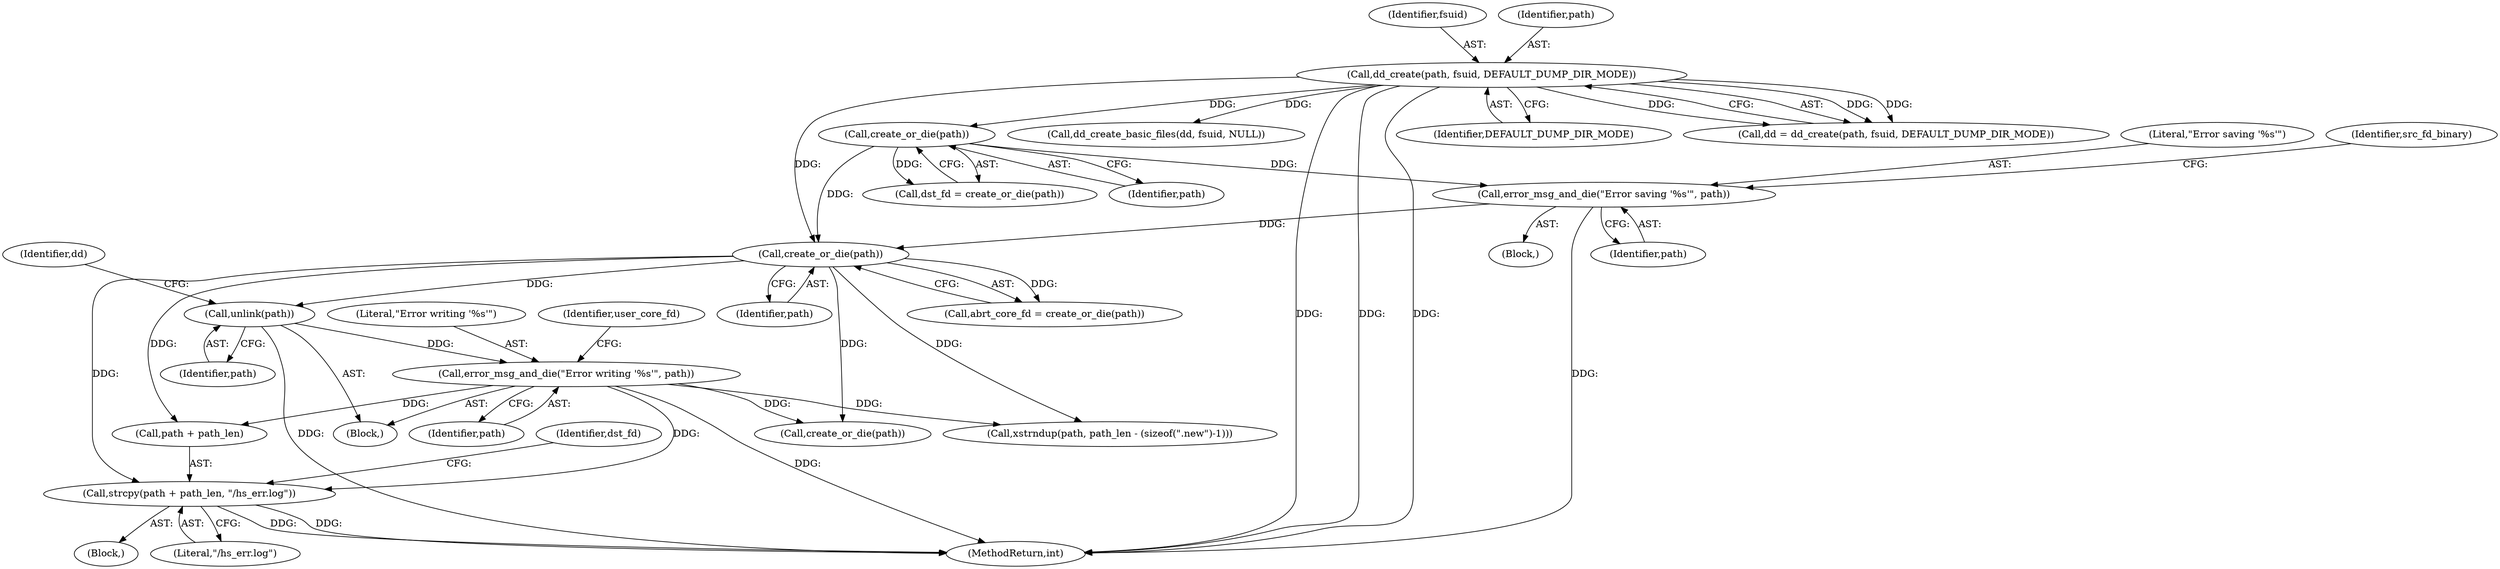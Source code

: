 digraph "0_abrt_4f2c1ddd3e3b81d2d5146b883115371f1cada9f9@API" {
"1001002" [label="(Call,strcpy(path + path_len, \"/hs_err.log\"))"];
"1000892" [label="(Call,create_or_die(path))"];
"1000884" [label="(Call,error_msg_and_die(\"Error saving '%s'\", path))"];
"1000858" [label="(Call,create_or_die(path))"];
"1000618" [label="(Call,dd_create(path, fsuid, DEFAULT_DUMP_DIR_MODE))"];
"1000930" [label="(Call,error_msg_and_die(\"Error writing '%s'\", path))"];
"1000917" [label="(Call,unlink(path))"];
"1001046" [label="(Call,xstrndup(path, path_len - (sizeof(\".new\")-1)))"];
"1000890" [label="(Call,abrt_core_fd = create_or_die(path))"];
"1000893" [label="(Identifier,path)"];
"1000932" [label="(Identifier,path)"];
"1000858" [label="(Call,create_or_die(path))"];
"1000856" [label="(Call,dst_fd = create_or_die(path))"];
"1000885" [label="(Literal,\"Error saving '%s'\")"];
"1000888" [label="(Identifier,src_fd_binary)"];
"1000881" [label="(Block,)"];
"1000859" [label="(Identifier,path)"];
"1000931" [label="(Literal,\"Error writing '%s'\")"];
"1000884" [label="(Call,error_msg_and_die(\"Error saving '%s'\", path))"];
"1000630" [label="(Call,dd_create_basic_files(dd, fsuid, NULL))"];
"1000930" [label="(Call,error_msg_and_die(\"Error writing '%s'\", path))"];
"1000618" [label="(Call,dd_create(path, fsuid, DEFAULT_DUMP_DIR_MODE))"];
"1000620" [label="(Identifier,fsuid)"];
"1001003" [label="(Call,path + path_len)"];
"1000936" [label="(Identifier,user_core_fd)"];
"1001171" [label="(MethodReturn,int)"];
"1001009" [label="(Identifier,dst_fd)"];
"1000621" [label="(Identifier,DEFAULT_DUMP_DIR_MODE)"];
"1001006" [label="(Literal,\"/hs_err.log\")"];
"1000619" [label="(Identifier,path)"];
"1000616" [label="(Call,dd = dd_create(path, fsuid, DEFAULT_DUMP_DIR_MODE))"];
"1000920" [label="(Identifier,dd)"];
"1000918" [label="(Identifier,path)"];
"1000886" [label="(Identifier,path)"];
"1000916" [label="(Block,)"];
"1000917" [label="(Call,unlink(path))"];
"1001002" [label="(Call,strcpy(path + path_len, \"/hs_err.log\"))"];
"1000892" [label="(Call,create_or_die(path))"];
"1001001" [label="(Block,)"];
"1001010" [label="(Call,create_or_die(path))"];
"1001002" -> "1001001"  [label="AST: "];
"1001002" -> "1001006"  [label="CFG: "];
"1001003" -> "1001002"  [label="AST: "];
"1001006" -> "1001002"  [label="AST: "];
"1001009" -> "1001002"  [label="CFG: "];
"1001002" -> "1001171"  [label="DDG: "];
"1001002" -> "1001171"  [label="DDG: "];
"1000892" -> "1001002"  [label="DDG: "];
"1000930" -> "1001002"  [label="DDG: "];
"1000892" -> "1000890"  [label="AST: "];
"1000892" -> "1000893"  [label="CFG: "];
"1000893" -> "1000892"  [label="AST: "];
"1000890" -> "1000892"  [label="CFG: "];
"1000892" -> "1000890"  [label="DDG: "];
"1000884" -> "1000892"  [label="DDG: "];
"1000858" -> "1000892"  [label="DDG: "];
"1000618" -> "1000892"  [label="DDG: "];
"1000892" -> "1000917"  [label="DDG: "];
"1000892" -> "1001003"  [label="DDG: "];
"1000892" -> "1001010"  [label="DDG: "];
"1000892" -> "1001046"  [label="DDG: "];
"1000884" -> "1000881"  [label="AST: "];
"1000884" -> "1000886"  [label="CFG: "];
"1000885" -> "1000884"  [label="AST: "];
"1000886" -> "1000884"  [label="AST: "];
"1000888" -> "1000884"  [label="CFG: "];
"1000884" -> "1001171"  [label="DDG: "];
"1000858" -> "1000884"  [label="DDG: "];
"1000858" -> "1000856"  [label="AST: "];
"1000858" -> "1000859"  [label="CFG: "];
"1000859" -> "1000858"  [label="AST: "];
"1000856" -> "1000858"  [label="CFG: "];
"1000858" -> "1000856"  [label="DDG: "];
"1000618" -> "1000858"  [label="DDG: "];
"1000618" -> "1000616"  [label="AST: "];
"1000618" -> "1000621"  [label="CFG: "];
"1000619" -> "1000618"  [label="AST: "];
"1000620" -> "1000618"  [label="AST: "];
"1000621" -> "1000618"  [label="AST: "];
"1000616" -> "1000618"  [label="CFG: "];
"1000618" -> "1001171"  [label="DDG: "];
"1000618" -> "1001171"  [label="DDG: "];
"1000618" -> "1001171"  [label="DDG: "];
"1000618" -> "1000616"  [label="DDG: "];
"1000618" -> "1000616"  [label="DDG: "];
"1000618" -> "1000616"  [label="DDG: "];
"1000618" -> "1000630"  [label="DDG: "];
"1000930" -> "1000916"  [label="AST: "];
"1000930" -> "1000932"  [label="CFG: "];
"1000931" -> "1000930"  [label="AST: "];
"1000932" -> "1000930"  [label="AST: "];
"1000936" -> "1000930"  [label="CFG: "];
"1000930" -> "1001171"  [label="DDG: "];
"1000917" -> "1000930"  [label="DDG: "];
"1000930" -> "1001003"  [label="DDG: "];
"1000930" -> "1001010"  [label="DDG: "];
"1000930" -> "1001046"  [label="DDG: "];
"1000917" -> "1000916"  [label="AST: "];
"1000917" -> "1000918"  [label="CFG: "];
"1000918" -> "1000917"  [label="AST: "];
"1000920" -> "1000917"  [label="CFG: "];
"1000917" -> "1001171"  [label="DDG: "];
}
